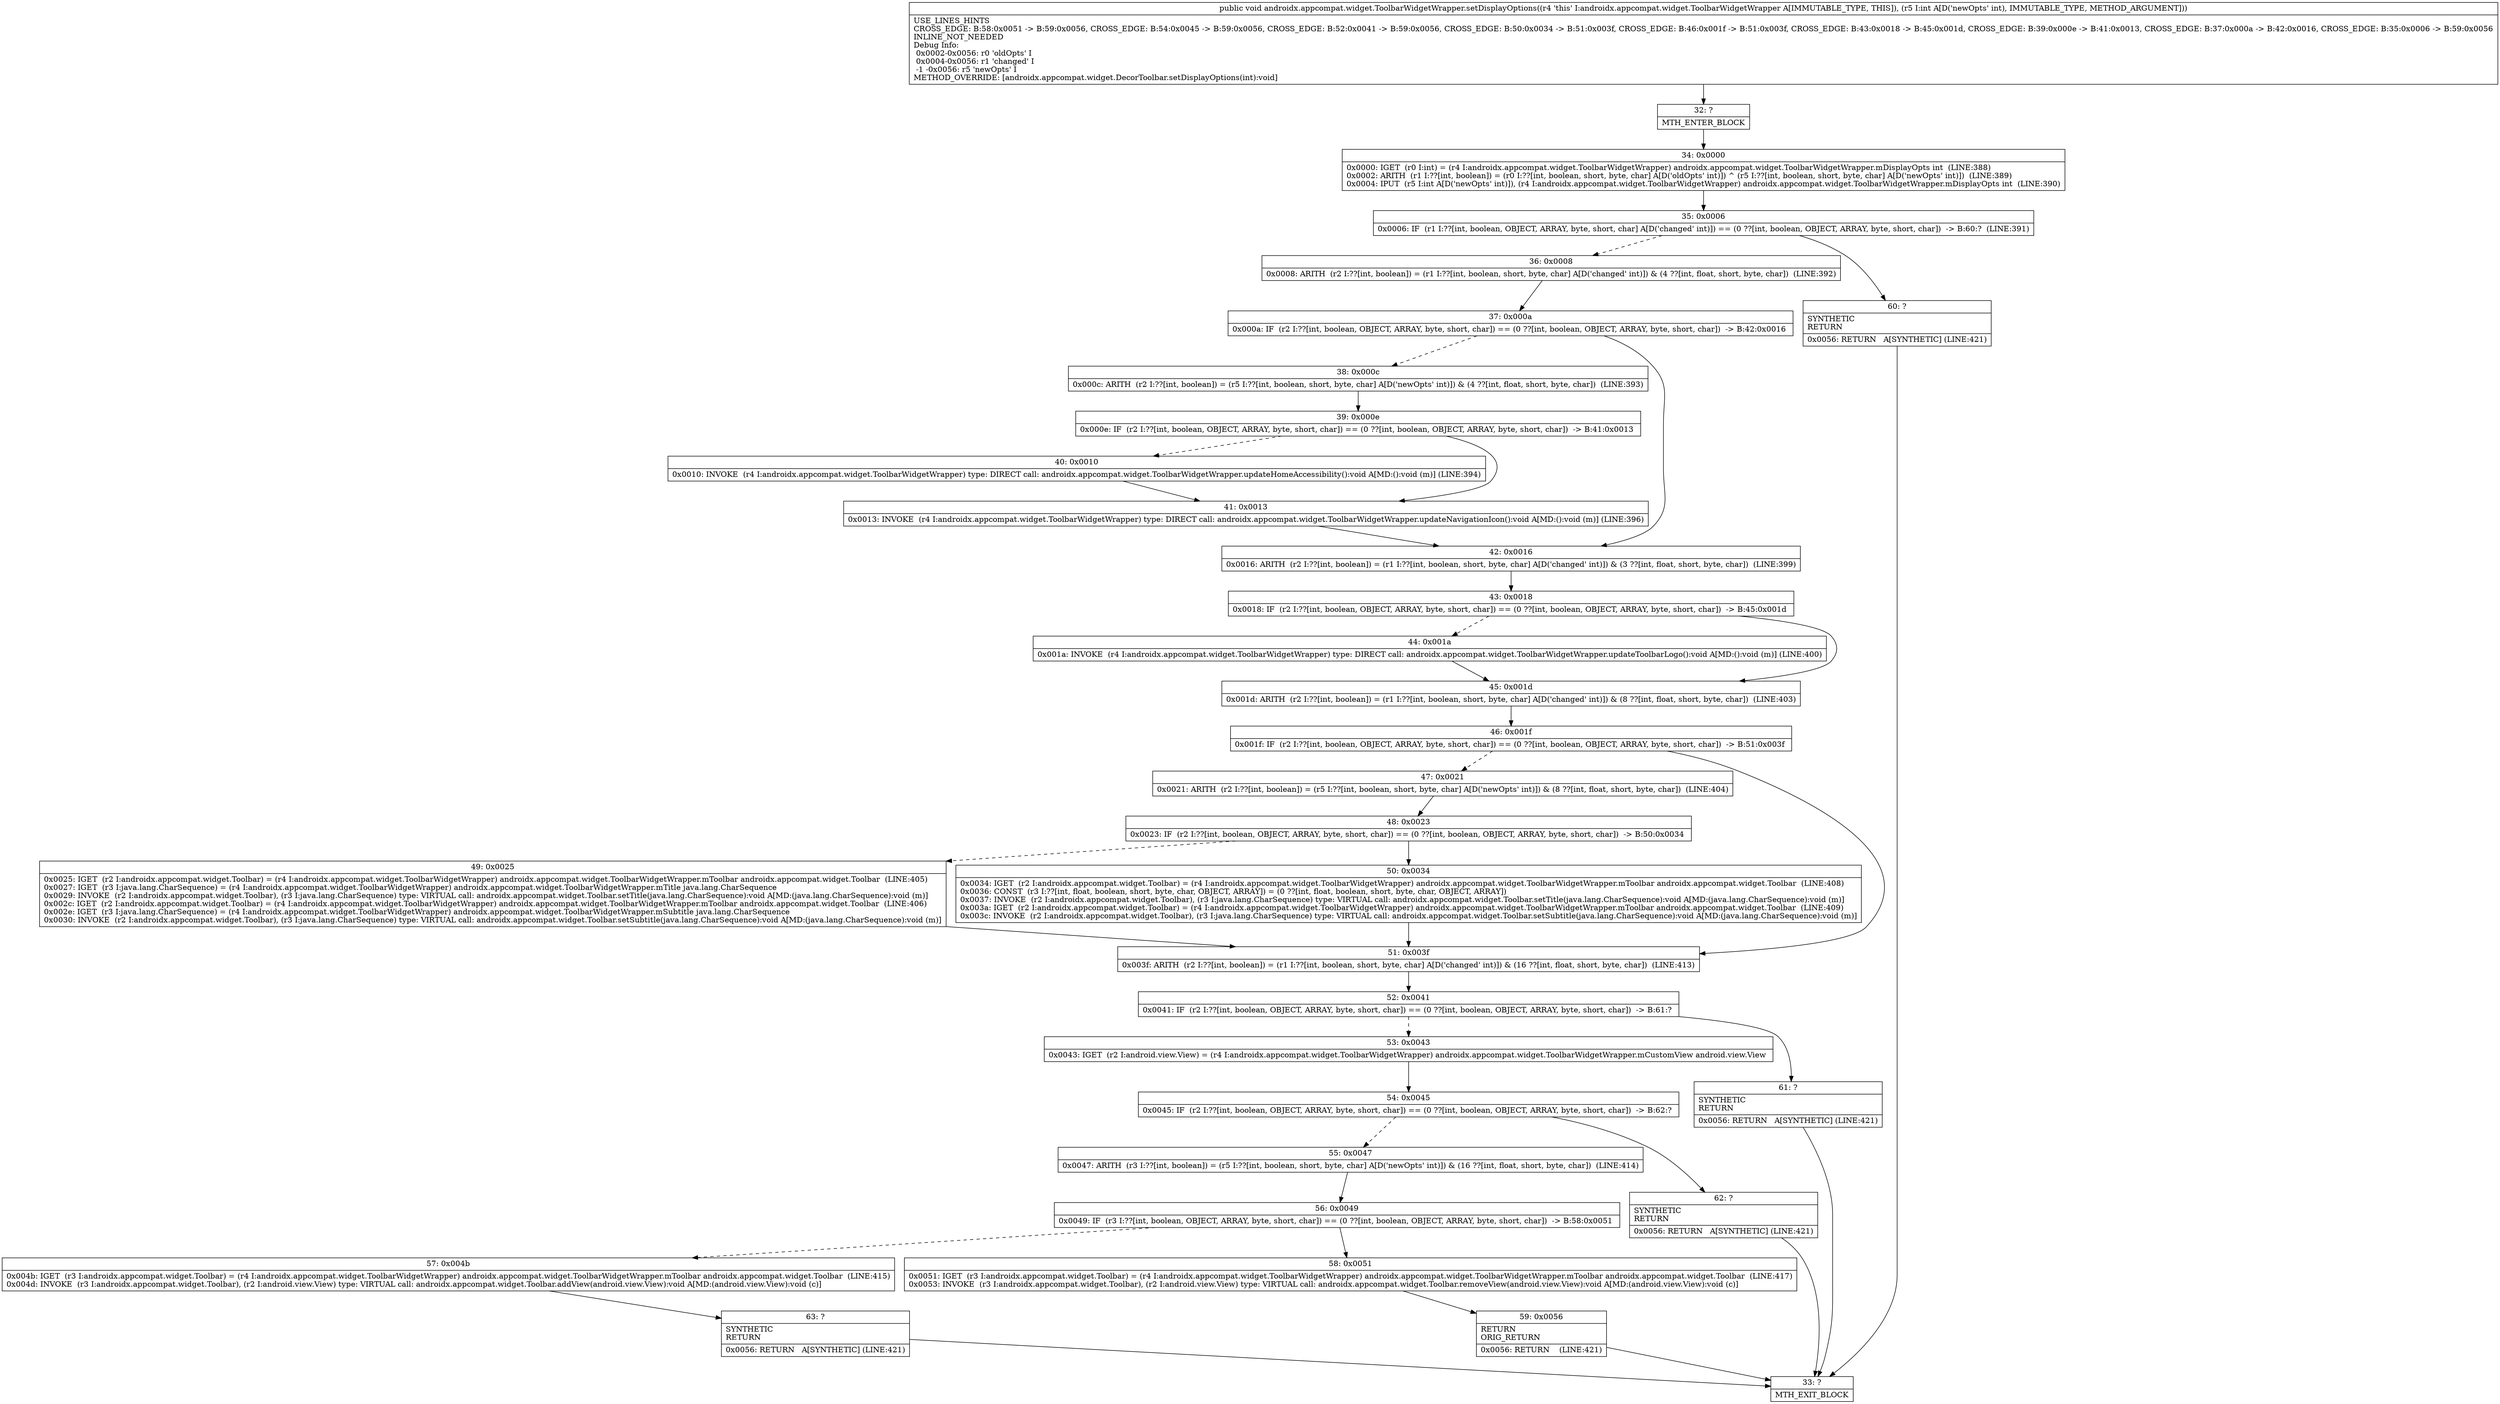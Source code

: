 digraph "CFG forandroidx.appcompat.widget.ToolbarWidgetWrapper.setDisplayOptions(I)V" {
Node_32 [shape=record,label="{32\:\ ?|MTH_ENTER_BLOCK\l}"];
Node_34 [shape=record,label="{34\:\ 0x0000|0x0000: IGET  (r0 I:int) = (r4 I:androidx.appcompat.widget.ToolbarWidgetWrapper) androidx.appcompat.widget.ToolbarWidgetWrapper.mDisplayOpts int  (LINE:388)\l0x0002: ARITH  (r1 I:??[int, boolean]) = (r0 I:??[int, boolean, short, byte, char] A[D('oldOpts' int)]) ^ (r5 I:??[int, boolean, short, byte, char] A[D('newOpts' int)])  (LINE:389)\l0x0004: IPUT  (r5 I:int A[D('newOpts' int)]), (r4 I:androidx.appcompat.widget.ToolbarWidgetWrapper) androidx.appcompat.widget.ToolbarWidgetWrapper.mDisplayOpts int  (LINE:390)\l}"];
Node_35 [shape=record,label="{35\:\ 0x0006|0x0006: IF  (r1 I:??[int, boolean, OBJECT, ARRAY, byte, short, char] A[D('changed' int)]) == (0 ??[int, boolean, OBJECT, ARRAY, byte, short, char])  \-\> B:60:?  (LINE:391)\l}"];
Node_36 [shape=record,label="{36\:\ 0x0008|0x0008: ARITH  (r2 I:??[int, boolean]) = (r1 I:??[int, boolean, short, byte, char] A[D('changed' int)]) & (4 ??[int, float, short, byte, char])  (LINE:392)\l}"];
Node_37 [shape=record,label="{37\:\ 0x000a|0x000a: IF  (r2 I:??[int, boolean, OBJECT, ARRAY, byte, short, char]) == (0 ??[int, boolean, OBJECT, ARRAY, byte, short, char])  \-\> B:42:0x0016 \l}"];
Node_38 [shape=record,label="{38\:\ 0x000c|0x000c: ARITH  (r2 I:??[int, boolean]) = (r5 I:??[int, boolean, short, byte, char] A[D('newOpts' int)]) & (4 ??[int, float, short, byte, char])  (LINE:393)\l}"];
Node_39 [shape=record,label="{39\:\ 0x000e|0x000e: IF  (r2 I:??[int, boolean, OBJECT, ARRAY, byte, short, char]) == (0 ??[int, boolean, OBJECT, ARRAY, byte, short, char])  \-\> B:41:0x0013 \l}"];
Node_40 [shape=record,label="{40\:\ 0x0010|0x0010: INVOKE  (r4 I:androidx.appcompat.widget.ToolbarWidgetWrapper) type: DIRECT call: androidx.appcompat.widget.ToolbarWidgetWrapper.updateHomeAccessibility():void A[MD:():void (m)] (LINE:394)\l}"];
Node_41 [shape=record,label="{41\:\ 0x0013|0x0013: INVOKE  (r4 I:androidx.appcompat.widget.ToolbarWidgetWrapper) type: DIRECT call: androidx.appcompat.widget.ToolbarWidgetWrapper.updateNavigationIcon():void A[MD:():void (m)] (LINE:396)\l}"];
Node_42 [shape=record,label="{42\:\ 0x0016|0x0016: ARITH  (r2 I:??[int, boolean]) = (r1 I:??[int, boolean, short, byte, char] A[D('changed' int)]) & (3 ??[int, float, short, byte, char])  (LINE:399)\l}"];
Node_43 [shape=record,label="{43\:\ 0x0018|0x0018: IF  (r2 I:??[int, boolean, OBJECT, ARRAY, byte, short, char]) == (0 ??[int, boolean, OBJECT, ARRAY, byte, short, char])  \-\> B:45:0x001d \l}"];
Node_44 [shape=record,label="{44\:\ 0x001a|0x001a: INVOKE  (r4 I:androidx.appcompat.widget.ToolbarWidgetWrapper) type: DIRECT call: androidx.appcompat.widget.ToolbarWidgetWrapper.updateToolbarLogo():void A[MD:():void (m)] (LINE:400)\l}"];
Node_45 [shape=record,label="{45\:\ 0x001d|0x001d: ARITH  (r2 I:??[int, boolean]) = (r1 I:??[int, boolean, short, byte, char] A[D('changed' int)]) & (8 ??[int, float, short, byte, char])  (LINE:403)\l}"];
Node_46 [shape=record,label="{46\:\ 0x001f|0x001f: IF  (r2 I:??[int, boolean, OBJECT, ARRAY, byte, short, char]) == (0 ??[int, boolean, OBJECT, ARRAY, byte, short, char])  \-\> B:51:0x003f \l}"];
Node_47 [shape=record,label="{47\:\ 0x0021|0x0021: ARITH  (r2 I:??[int, boolean]) = (r5 I:??[int, boolean, short, byte, char] A[D('newOpts' int)]) & (8 ??[int, float, short, byte, char])  (LINE:404)\l}"];
Node_48 [shape=record,label="{48\:\ 0x0023|0x0023: IF  (r2 I:??[int, boolean, OBJECT, ARRAY, byte, short, char]) == (0 ??[int, boolean, OBJECT, ARRAY, byte, short, char])  \-\> B:50:0x0034 \l}"];
Node_49 [shape=record,label="{49\:\ 0x0025|0x0025: IGET  (r2 I:androidx.appcompat.widget.Toolbar) = (r4 I:androidx.appcompat.widget.ToolbarWidgetWrapper) androidx.appcompat.widget.ToolbarWidgetWrapper.mToolbar androidx.appcompat.widget.Toolbar  (LINE:405)\l0x0027: IGET  (r3 I:java.lang.CharSequence) = (r4 I:androidx.appcompat.widget.ToolbarWidgetWrapper) androidx.appcompat.widget.ToolbarWidgetWrapper.mTitle java.lang.CharSequence \l0x0029: INVOKE  (r2 I:androidx.appcompat.widget.Toolbar), (r3 I:java.lang.CharSequence) type: VIRTUAL call: androidx.appcompat.widget.Toolbar.setTitle(java.lang.CharSequence):void A[MD:(java.lang.CharSequence):void (m)]\l0x002c: IGET  (r2 I:androidx.appcompat.widget.Toolbar) = (r4 I:androidx.appcompat.widget.ToolbarWidgetWrapper) androidx.appcompat.widget.ToolbarWidgetWrapper.mToolbar androidx.appcompat.widget.Toolbar  (LINE:406)\l0x002e: IGET  (r3 I:java.lang.CharSequence) = (r4 I:androidx.appcompat.widget.ToolbarWidgetWrapper) androidx.appcompat.widget.ToolbarWidgetWrapper.mSubtitle java.lang.CharSequence \l0x0030: INVOKE  (r2 I:androidx.appcompat.widget.Toolbar), (r3 I:java.lang.CharSequence) type: VIRTUAL call: androidx.appcompat.widget.Toolbar.setSubtitle(java.lang.CharSequence):void A[MD:(java.lang.CharSequence):void (m)]\l}"];
Node_50 [shape=record,label="{50\:\ 0x0034|0x0034: IGET  (r2 I:androidx.appcompat.widget.Toolbar) = (r4 I:androidx.appcompat.widget.ToolbarWidgetWrapper) androidx.appcompat.widget.ToolbarWidgetWrapper.mToolbar androidx.appcompat.widget.Toolbar  (LINE:408)\l0x0036: CONST  (r3 I:??[int, float, boolean, short, byte, char, OBJECT, ARRAY]) = (0 ??[int, float, boolean, short, byte, char, OBJECT, ARRAY]) \l0x0037: INVOKE  (r2 I:androidx.appcompat.widget.Toolbar), (r3 I:java.lang.CharSequence) type: VIRTUAL call: androidx.appcompat.widget.Toolbar.setTitle(java.lang.CharSequence):void A[MD:(java.lang.CharSequence):void (m)]\l0x003a: IGET  (r2 I:androidx.appcompat.widget.Toolbar) = (r4 I:androidx.appcompat.widget.ToolbarWidgetWrapper) androidx.appcompat.widget.ToolbarWidgetWrapper.mToolbar androidx.appcompat.widget.Toolbar  (LINE:409)\l0x003c: INVOKE  (r2 I:androidx.appcompat.widget.Toolbar), (r3 I:java.lang.CharSequence) type: VIRTUAL call: androidx.appcompat.widget.Toolbar.setSubtitle(java.lang.CharSequence):void A[MD:(java.lang.CharSequence):void (m)]\l}"];
Node_51 [shape=record,label="{51\:\ 0x003f|0x003f: ARITH  (r2 I:??[int, boolean]) = (r1 I:??[int, boolean, short, byte, char] A[D('changed' int)]) & (16 ??[int, float, short, byte, char])  (LINE:413)\l}"];
Node_52 [shape=record,label="{52\:\ 0x0041|0x0041: IF  (r2 I:??[int, boolean, OBJECT, ARRAY, byte, short, char]) == (0 ??[int, boolean, OBJECT, ARRAY, byte, short, char])  \-\> B:61:? \l}"];
Node_53 [shape=record,label="{53\:\ 0x0043|0x0043: IGET  (r2 I:android.view.View) = (r4 I:androidx.appcompat.widget.ToolbarWidgetWrapper) androidx.appcompat.widget.ToolbarWidgetWrapper.mCustomView android.view.View \l}"];
Node_54 [shape=record,label="{54\:\ 0x0045|0x0045: IF  (r2 I:??[int, boolean, OBJECT, ARRAY, byte, short, char]) == (0 ??[int, boolean, OBJECT, ARRAY, byte, short, char])  \-\> B:62:? \l}"];
Node_55 [shape=record,label="{55\:\ 0x0047|0x0047: ARITH  (r3 I:??[int, boolean]) = (r5 I:??[int, boolean, short, byte, char] A[D('newOpts' int)]) & (16 ??[int, float, short, byte, char])  (LINE:414)\l}"];
Node_56 [shape=record,label="{56\:\ 0x0049|0x0049: IF  (r3 I:??[int, boolean, OBJECT, ARRAY, byte, short, char]) == (0 ??[int, boolean, OBJECT, ARRAY, byte, short, char])  \-\> B:58:0x0051 \l}"];
Node_57 [shape=record,label="{57\:\ 0x004b|0x004b: IGET  (r3 I:androidx.appcompat.widget.Toolbar) = (r4 I:androidx.appcompat.widget.ToolbarWidgetWrapper) androidx.appcompat.widget.ToolbarWidgetWrapper.mToolbar androidx.appcompat.widget.Toolbar  (LINE:415)\l0x004d: INVOKE  (r3 I:androidx.appcompat.widget.Toolbar), (r2 I:android.view.View) type: VIRTUAL call: androidx.appcompat.widget.Toolbar.addView(android.view.View):void A[MD:(android.view.View):void (c)]\l}"];
Node_63 [shape=record,label="{63\:\ ?|SYNTHETIC\lRETURN\l|0x0056: RETURN   A[SYNTHETIC] (LINE:421)\l}"];
Node_33 [shape=record,label="{33\:\ ?|MTH_EXIT_BLOCK\l}"];
Node_58 [shape=record,label="{58\:\ 0x0051|0x0051: IGET  (r3 I:androidx.appcompat.widget.Toolbar) = (r4 I:androidx.appcompat.widget.ToolbarWidgetWrapper) androidx.appcompat.widget.ToolbarWidgetWrapper.mToolbar androidx.appcompat.widget.Toolbar  (LINE:417)\l0x0053: INVOKE  (r3 I:androidx.appcompat.widget.Toolbar), (r2 I:android.view.View) type: VIRTUAL call: androidx.appcompat.widget.Toolbar.removeView(android.view.View):void A[MD:(android.view.View):void (c)]\l}"];
Node_59 [shape=record,label="{59\:\ 0x0056|RETURN\lORIG_RETURN\l|0x0056: RETURN    (LINE:421)\l}"];
Node_62 [shape=record,label="{62\:\ ?|SYNTHETIC\lRETURN\l|0x0056: RETURN   A[SYNTHETIC] (LINE:421)\l}"];
Node_61 [shape=record,label="{61\:\ ?|SYNTHETIC\lRETURN\l|0x0056: RETURN   A[SYNTHETIC] (LINE:421)\l}"];
Node_60 [shape=record,label="{60\:\ ?|SYNTHETIC\lRETURN\l|0x0056: RETURN   A[SYNTHETIC] (LINE:421)\l}"];
MethodNode[shape=record,label="{public void androidx.appcompat.widget.ToolbarWidgetWrapper.setDisplayOptions((r4 'this' I:androidx.appcompat.widget.ToolbarWidgetWrapper A[IMMUTABLE_TYPE, THIS]), (r5 I:int A[D('newOpts' int), IMMUTABLE_TYPE, METHOD_ARGUMENT]))  | USE_LINES_HINTS\lCROSS_EDGE: B:58:0x0051 \-\> B:59:0x0056, CROSS_EDGE: B:54:0x0045 \-\> B:59:0x0056, CROSS_EDGE: B:52:0x0041 \-\> B:59:0x0056, CROSS_EDGE: B:50:0x0034 \-\> B:51:0x003f, CROSS_EDGE: B:46:0x001f \-\> B:51:0x003f, CROSS_EDGE: B:43:0x0018 \-\> B:45:0x001d, CROSS_EDGE: B:39:0x000e \-\> B:41:0x0013, CROSS_EDGE: B:37:0x000a \-\> B:42:0x0016, CROSS_EDGE: B:35:0x0006 \-\> B:59:0x0056\lINLINE_NOT_NEEDED\lDebug Info:\l  0x0002\-0x0056: r0 'oldOpts' I\l  0x0004\-0x0056: r1 'changed' I\l  \-1 \-0x0056: r5 'newOpts' I\lMETHOD_OVERRIDE: [androidx.appcompat.widget.DecorToolbar.setDisplayOptions(int):void]\l}"];
MethodNode -> Node_32;Node_32 -> Node_34;
Node_34 -> Node_35;
Node_35 -> Node_36[style=dashed];
Node_35 -> Node_60;
Node_36 -> Node_37;
Node_37 -> Node_38[style=dashed];
Node_37 -> Node_42;
Node_38 -> Node_39;
Node_39 -> Node_40[style=dashed];
Node_39 -> Node_41;
Node_40 -> Node_41;
Node_41 -> Node_42;
Node_42 -> Node_43;
Node_43 -> Node_44[style=dashed];
Node_43 -> Node_45;
Node_44 -> Node_45;
Node_45 -> Node_46;
Node_46 -> Node_47[style=dashed];
Node_46 -> Node_51;
Node_47 -> Node_48;
Node_48 -> Node_49[style=dashed];
Node_48 -> Node_50;
Node_49 -> Node_51;
Node_50 -> Node_51;
Node_51 -> Node_52;
Node_52 -> Node_53[style=dashed];
Node_52 -> Node_61;
Node_53 -> Node_54;
Node_54 -> Node_55[style=dashed];
Node_54 -> Node_62;
Node_55 -> Node_56;
Node_56 -> Node_57[style=dashed];
Node_56 -> Node_58;
Node_57 -> Node_63;
Node_63 -> Node_33;
Node_58 -> Node_59;
Node_59 -> Node_33;
Node_62 -> Node_33;
Node_61 -> Node_33;
Node_60 -> Node_33;
}

